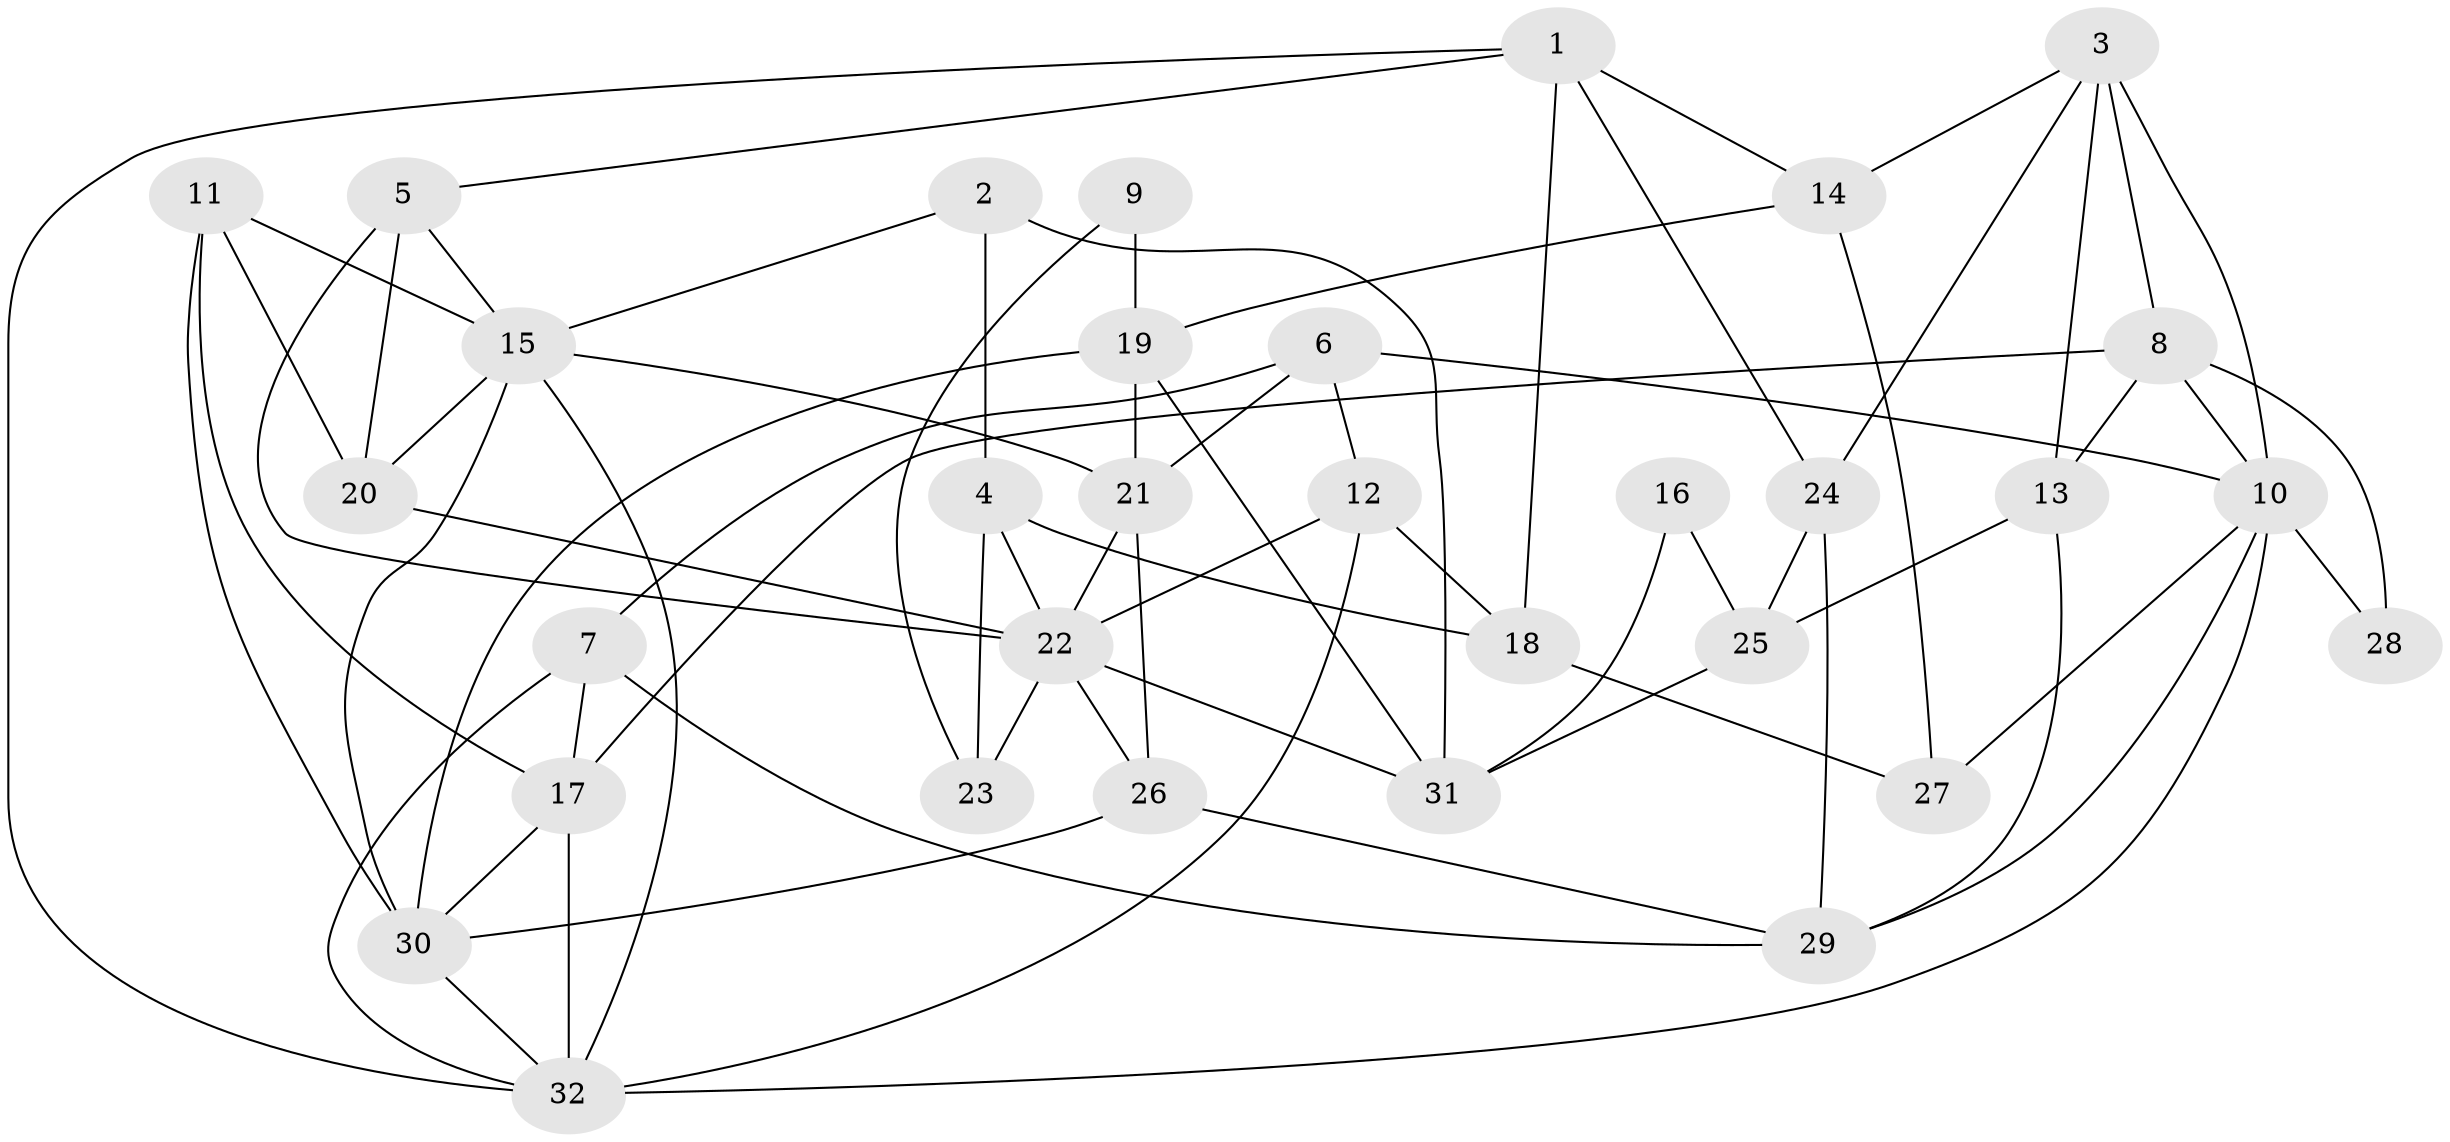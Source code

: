 // original degree distribution, {5: 0.11538461538461539, 3: 0.3269230769230769, 4: 0.36538461538461536, 8: 0.038461538461538464, 2: 0.07692307692307693, 7: 0.057692307692307696, 6: 0.019230769230769232}
// Generated by graph-tools (version 1.1) at 2025/37/03/04/25 23:37:07]
// undirected, 32 vertices, 71 edges
graph export_dot {
  node [color=gray90,style=filled];
  1;
  2;
  3;
  4;
  5;
  6;
  7;
  8;
  9;
  10;
  11;
  12;
  13;
  14;
  15;
  16;
  17;
  18;
  19;
  20;
  21;
  22;
  23;
  24;
  25;
  26;
  27;
  28;
  29;
  30;
  31;
  32;
  1 -- 5 [weight=1.0];
  1 -- 14 [weight=1.0];
  1 -- 18 [weight=1.0];
  1 -- 24 [weight=1.0];
  1 -- 32 [weight=1.0];
  2 -- 4 [weight=1.0];
  2 -- 15 [weight=1.0];
  2 -- 31 [weight=1.0];
  3 -- 8 [weight=1.0];
  3 -- 10 [weight=2.0];
  3 -- 13 [weight=1.0];
  3 -- 14 [weight=1.0];
  3 -- 24 [weight=1.0];
  4 -- 18 [weight=1.0];
  4 -- 22 [weight=1.0];
  4 -- 23 [weight=1.0];
  5 -- 15 [weight=1.0];
  5 -- 20 [weight=1.0];
  5 -- 22 [weight=2.0];
  6 -- 7 [weight=1.0];
  6 -- 10 [weight=1.0];
  6 -- 12 [weight=1.0];
  6 -- 21 [weight=1.0];
  7 -- 17 [weight=1.0];
  7 -- 29 [weight=1.0];
  7 -- 32 [weight=1.0];
  8 -- 10 [weight=1.0];
  8 -- 13 [weight=1.0];
  8 -- 17 [weight=1.0];
  8 -- 28 [weight=1.0];
  9 -- 19 [weight=1.0];
  9 -- 23 [weight=1.0];
  10 -- 27 [weight=1.0];
  10 -- 28 [weight=1.0];
  10 -- 29 [weight=1.0];
  10 -- 32 [weight=2.0];
  11 -- 15 [weight=1.0];
  11 -- 17 [weight=1.0];
  11 -- 20 [weight=1.0];
  11 -- 30 [weight=1.0];
  12 -- 18 [weight=1.0];
  12 -- 22 [weight=1.0];
  12 -- 32 [weight=1.0];
  13 -- 25 [weight=1.0];
  13 -- 29 [weight=1.0];
  14 -- 19 [weight=1.0];
  14 -- 27 [weight=1.0];
  15 -- 20 [weight=1.0];
  15 -- 21 [weight=1.0];
  15 -- 30 [weight=2.0];
  15 -- 32 [weight=1.0];
  16 -- 25 [weight=1.0];
  16 -- 31 [weight=1.0];
  17 -- 30 [weight=1.0];
  17 -- 32 [weight=1.0];
  18 -- 27 [weight=1.0];
  19 -- 21 [weight=1.0];
  19 -- 30 [weight=1.0];
  19 -- 31 [weight=1.0];
  20 -- 22 [weight=2.0];
  21 -- 22 [weight=1.0];
  21 -- 26 [weight=1.0];
  22 -- 23 [weight=1.0];
  22 -- 26 [weight=1.0];
  22 -- 31 [weight=1.0];
  24 -- 25 [weight=3.0];
  24 -- 29 [weight=1.0];
  25 -- 31 [weight=1.0];
  26 -- 29 [weight=1.0];
  26 -- 30 [weight=1.0];
  30 -- 32 [weight=2.0];
}
